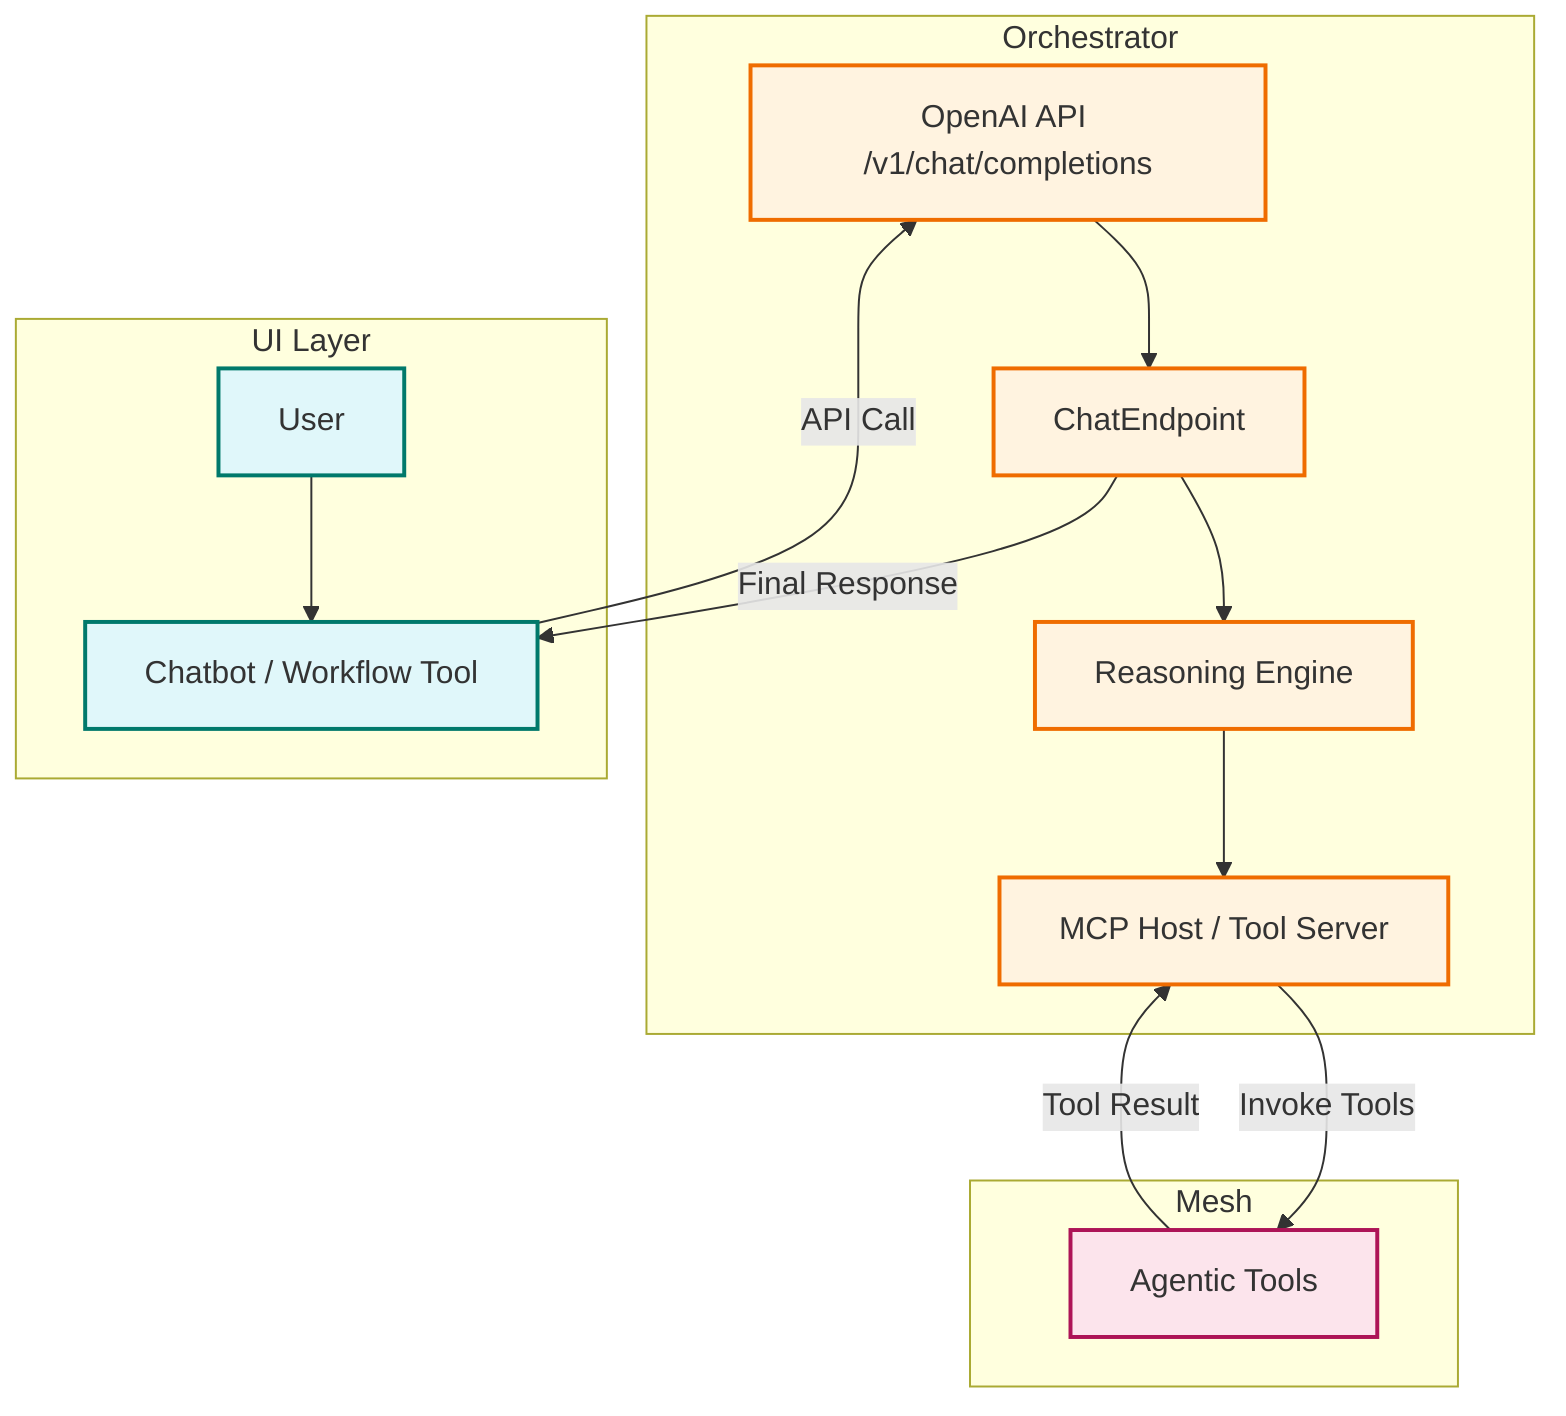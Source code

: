 flowchart TD
  %% Orchestrator Layer (Middle)
  subgraph ORCH["Orchestrator"]
    direction TB
    B1[OpenAI API /v1/chat/completions]
    B2[ChatEndpoint]
    B3[Reasoning Engine]
    B4[MCP Host / Tool Server]
    B1 --> B2 --> B3 --> B4
  end

  %% Mesh Layer (Bottom)
  subgraph MESH["Mesh"]
    direction TB
    C1[Agentic Tools]
  end

  %% UI Layer (Top)
  subgraph UI["UI Layer"]
    direction TB
    A1[User]
    A2[Chatbot / Workflow Tool]
    A1 --> A2
  end

  %% Cross-layer Flow
  A2 -->|API Call| B1
  B4 -->|Invoke Tools| C1
  C1 -->|Tool Result| B4
  B2 -->|Final Response| A2

  %% Styling
  classDef ui fill:#e0f7fa,stroke:#00796b,stroke-width:2px;
  classDef orch fill:#fff3e0,stroke:#ef6c00,stroke-width:2px;
  classDef mesh fill:#fce4ec,stroke:#ad1457,stroke-width:2px;
  class A1,A2 ui;
  class B1,B2,B3,B4 orch;
  class C1 mesh;